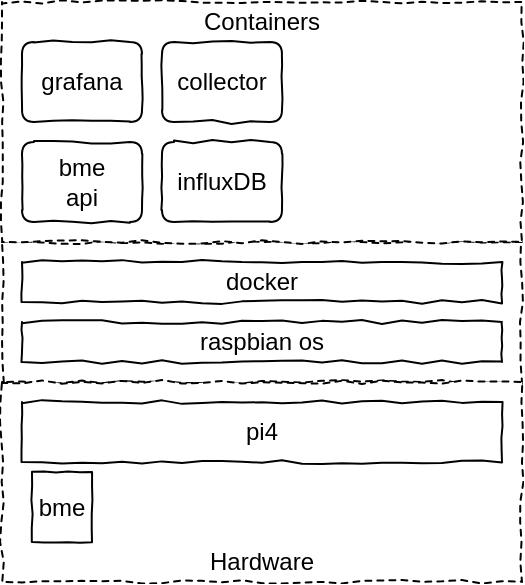 <mxfile version="12.1.7" type="device" pages="1"><diagram id="mJygeWR_g1QfmHJzgwao" name="Page-1"><mxGraphModel dx="932" dy="666" grid="1" gridSize="10" guides="1" tooltips="1" connect="1" arrows="1" fold="1" page="1" pageScale="1" pageWidth="850" pageHeight="1100" math="0" shadow="0"><root><mxCell id="0"/><mxCell id="1" parent="0"/><mxCell id="qbfgJLhxNUp0ozY9FtK--21" value="" style="rounded=0;whiteSpace=wrap;html=1;shadow=0;glass=0;comic=1;dashed=1;horizontal=0;" vertex="1" parent="1"><mxGeometry x="190" y="200" width="260" height="70" as="geometry"/></mxCell><mxCell id="qbfgJLhxNUp0ozY9FtK--16" value="" style="rounded=0;whiteSpace=wrap;html=1;shadow=0;glass=0;comic=1;dashed=1;" vertex="1" parent="1"><mxGeometry x="190" y="80" width="260" height="120" as="geometry"/></mxCell><mxCell id="qbfgJLhxNUp0ozY9FtK--14" value="" style="rounded=0;whiteSpace=wrap;html=1;shadow=0;glass=0;comic=1;dashed=1;horizontal=0;" vertex="1" parent="1"><mxGeometry x="190" y="270" width="260" height="100" as="geometry"/></mxCell><mxCell id="qbfgJLhxNUp0ozY9FtK--2" value="bme" style="rounded=0;whiteSpace=wrap;html=1;direction=south;comic=1;" vertex="1" parent="1"><mxGeometry x="205" y="315" width="30" height="35" as="geometry"/></mxCell><mxCell id="qbfgJLhxNUp0ozY9FtK--3" value="pi4" style="rounded=0;whiteSpace=wrap;html=1;comic=1;" vertex="1" parent="1"><mxGeometry x="200" y="280" width="240" height="30" as="geometry"/></mxCell><mxCell id="qbfgJLhxNUp0ozY9FtK--4" value="raspbian os" style="rounded=0;whiteSpace=wrap;html=1;comic=1;" vertex="1" parent="1"><mxGeometry x="200" y="240" width="240" height="20" as="geometry"/></mxCell><mxCell id="qbfgJLhxNUp0ozY9FtK--5" value="docker" style="rounded=0;whiteSpace=wrap;html=1;comic=1;" vertex="1" parent="1"><mxGeometry x="200" y="210" width="240" height="20" as="geometry"/></mxCell><mxCell id="qbfgJLhxNUp0ozY9FtK--7" value="influxDB" style="rounded=1;whiteSpace=wrap;html=1;comic=1;" vertex="1" parent="1"><mxGeometry x="270" y="150" width="60" height="40" as="geometry"/></mxCell><mxCell id="qbfgJLhxNUp0ozY9FtK--9" value="bme&lt;br&gt;api" style="rounded=1;whiteSpace=wrap;html=1;comic=1;" vertex="1" parent="1"><mxGeometry x="200" y="150" width="60" height="40" as="geometry"/></mxCell><mxCell id="qbfgJLhxNUp0ozY9FtK--12" value="grafana" style="rounded=1;whiteSpace=wrap;html=1;comic=1;" vertex="1" parent="1"><mxGeometry x="200" y="100" width="60" height="40" as="geometry"/></mxCell><mxCell id="qbfgJLhxNUp0ozY9FtK--13" value="collector" style="rounded=1;whiteSpace=wrap;html=1;comic=1;" vertex="1" parent="1"><mxGeometry x="270" y="100" width="60" height="40" as="geometry"/></mxCell><mxCell id="qbfgJLhxNUp0ozY9FtK--20" value="Hardware" style="text;html=1;strokeColor=none;fillColor=none;align=center;verticalAlign=middle;whiteSpace=wrap;rounded=0;shadow=0;glass=0;dashed=1;comic=1;" vertex="1" parent="1"><mxGeometry x="300" y="350" width="40" height="20" as="geometry"/></mxCell><mxCell id="qbfgJLhxNUp0ozY9FtK--23" value="Containers" style="text;html=1;strokeColor=none;fillColor=none;align=center;verticalAlign=middle;whiteSpace=wrap;rounded=0;shadow=0;glass=0;dashed=1;comic=1;" vertex="1" parent="1"><mxGeometry x="300" y="80" width="40" height="20" as="geometry"/></mxCell></root></mxGraphModel></diagram></mxfile>
